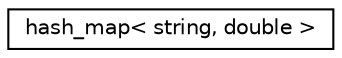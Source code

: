 digraph "Graphical Class Hierarchy"
{
  edge [fontname="Helvetica",fontsize="10",labelfontname="Helvetica",labelfontsize="10"];
  node [fontname="Helvetica",fontsize="10",shape=record];
  rankdir="LR";
  Node1 [label="hash_map\< string, double \>",height=0.2,width=0.4,color="black", fillcolor="white", style="filled",URL="$classhash__map.html"];
}

